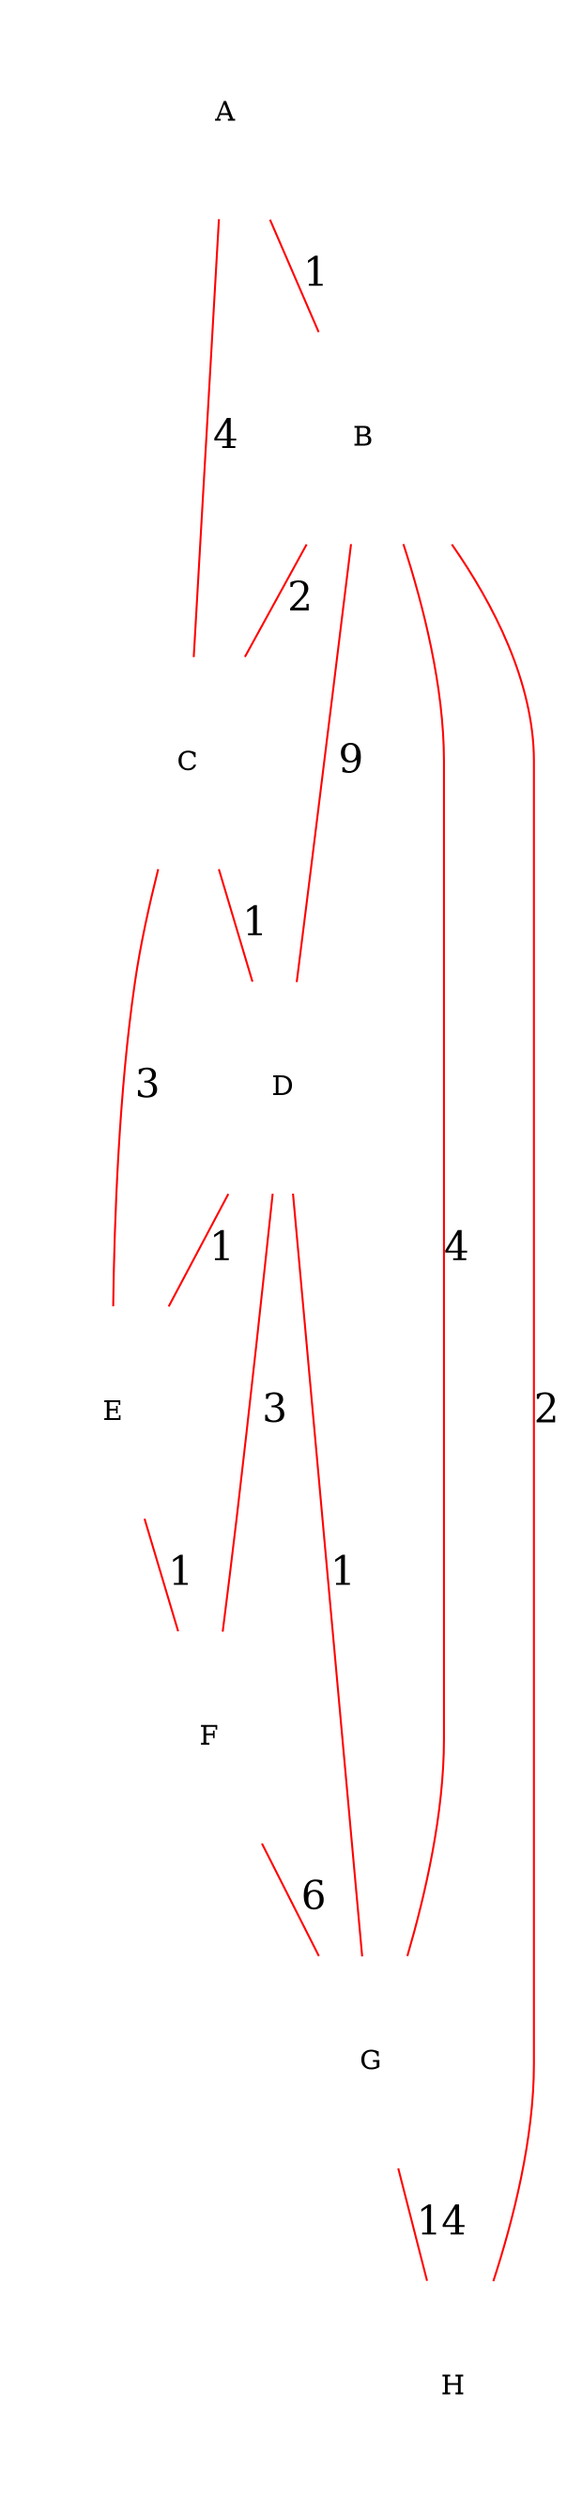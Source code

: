graph {
node [image="image.png" shape="none" width="1.5" height="1.5"];
edge [fontsize="20pt" color="red"];
F [pos="1,2.5!"];
E [pos="4.5,1!"];
D [pos="3,4!"];
C [pos="7,4!"];
G [pos="1.5,6!"];
H [pos="4,8!"];
B [pos="7,8!"];
A [pos="10,5.5!"];
A -- C [label="4"];
A -- B [label="1"];
B -- C [label="2"];
B -- D [label="9"];
B -- G [label="4"];
B -- H [label="2"];
C -- D [label="1"];
C -- E [label="3"];
D -- E [label="1"];
D -- G [label="1"];
D -- F [label="3"];
E -- F [label="1"];
F -- G [label="6"];
G -- H [label="14"];
}

